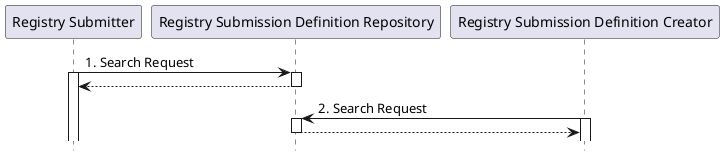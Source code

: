 @startuml
hide footbox
participant "Registry Submitter" as RS
participant "Registry Submission Definition Repository" as RSDR
participant "Registry Submission Definition Creator" as RSDC
"RS" -> "RSDR" : 1. Search Request
activate "RS"
activate "RSDR"
return
deactivate "RSDR"
"RSDC" -> "RSDR" : 2. Search Request
activate "RSDC"
activate "RSDR"
return
deactivate "RSDR"
@enduml
